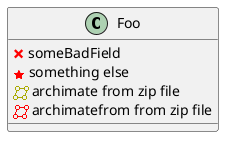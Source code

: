{
  "sha1": "bi2cxuvp53xdf9fpg25ehfxkz40ehk9",
  "insertion": {
    "when": "2024-05-30T20:48:22.098Z",
    "user": "plantuml@gmail.com"
  }
}
@startuml
sprite Netw jar:archimate/network

!include <tupadr3/font-awesome/star>
class Foo {
 <color:#FF0000><&x></color> someBadField
 <color:red><$star*0.25></color> something else
 <color:#AAAA00><$Netw></color> archimate from zip file
 <color:red><$Netw></color> archimatefrom from zip file
}
@enduml
